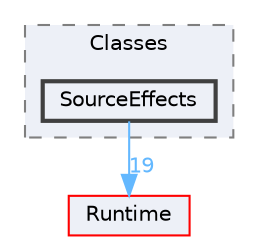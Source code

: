 digraph "SourceEffects"
{
 // INTERACTIVE_SVG=YES
 // LATEX_PDF_SIZE
  bgcolor="transparent";
  edge [fontname=Helvetica,fontsize=10,labelfontname=Helvetica,labelfontsize=10];
  node [fontname=Helvetica,fontsize=10,shape=box,height=0.2,width=0.4];
  compound=true
  subgraph clusterdir_90bf159c852f483da006ef6a4386704f {
    graph [ bgcolor="#edf0f7", pencolor="grey50", label="Classes", fontname=Helvetica,fontsize=10 style="filled,dashed", URL="dir_90bf159c852f483da006ef6a4386704f.html",tooltip=""]
  dir_c41dd72b97955a98a821e39c397305d7 [label="SourceEffects", fillcolor="#edf0f7", color="grey25", style="filled,bold", URL="dir_c41dd72b97955a98a821e39c397305d7.html",tooltip=""];
  }
  dir_7536b172fbd480bfd146a1b1acd6856b [label="Runtime", fillcolor="#edf0f7", color="red", style="filled", URL="dir_7536b172fbd480bfd146a1b1acd6856b.html",tooltip=""];
  dir_c41dd72b97955a98a821e39c397305d7->dir_7536b172fbd480bfd146a1b1acd6856b [headlabel="19", labeldistance=1.5 headhref="dir_001125_000984.html" href="dir_001125_000984.html" color="steelblue1" fontcolor="steelblue1"];
}
